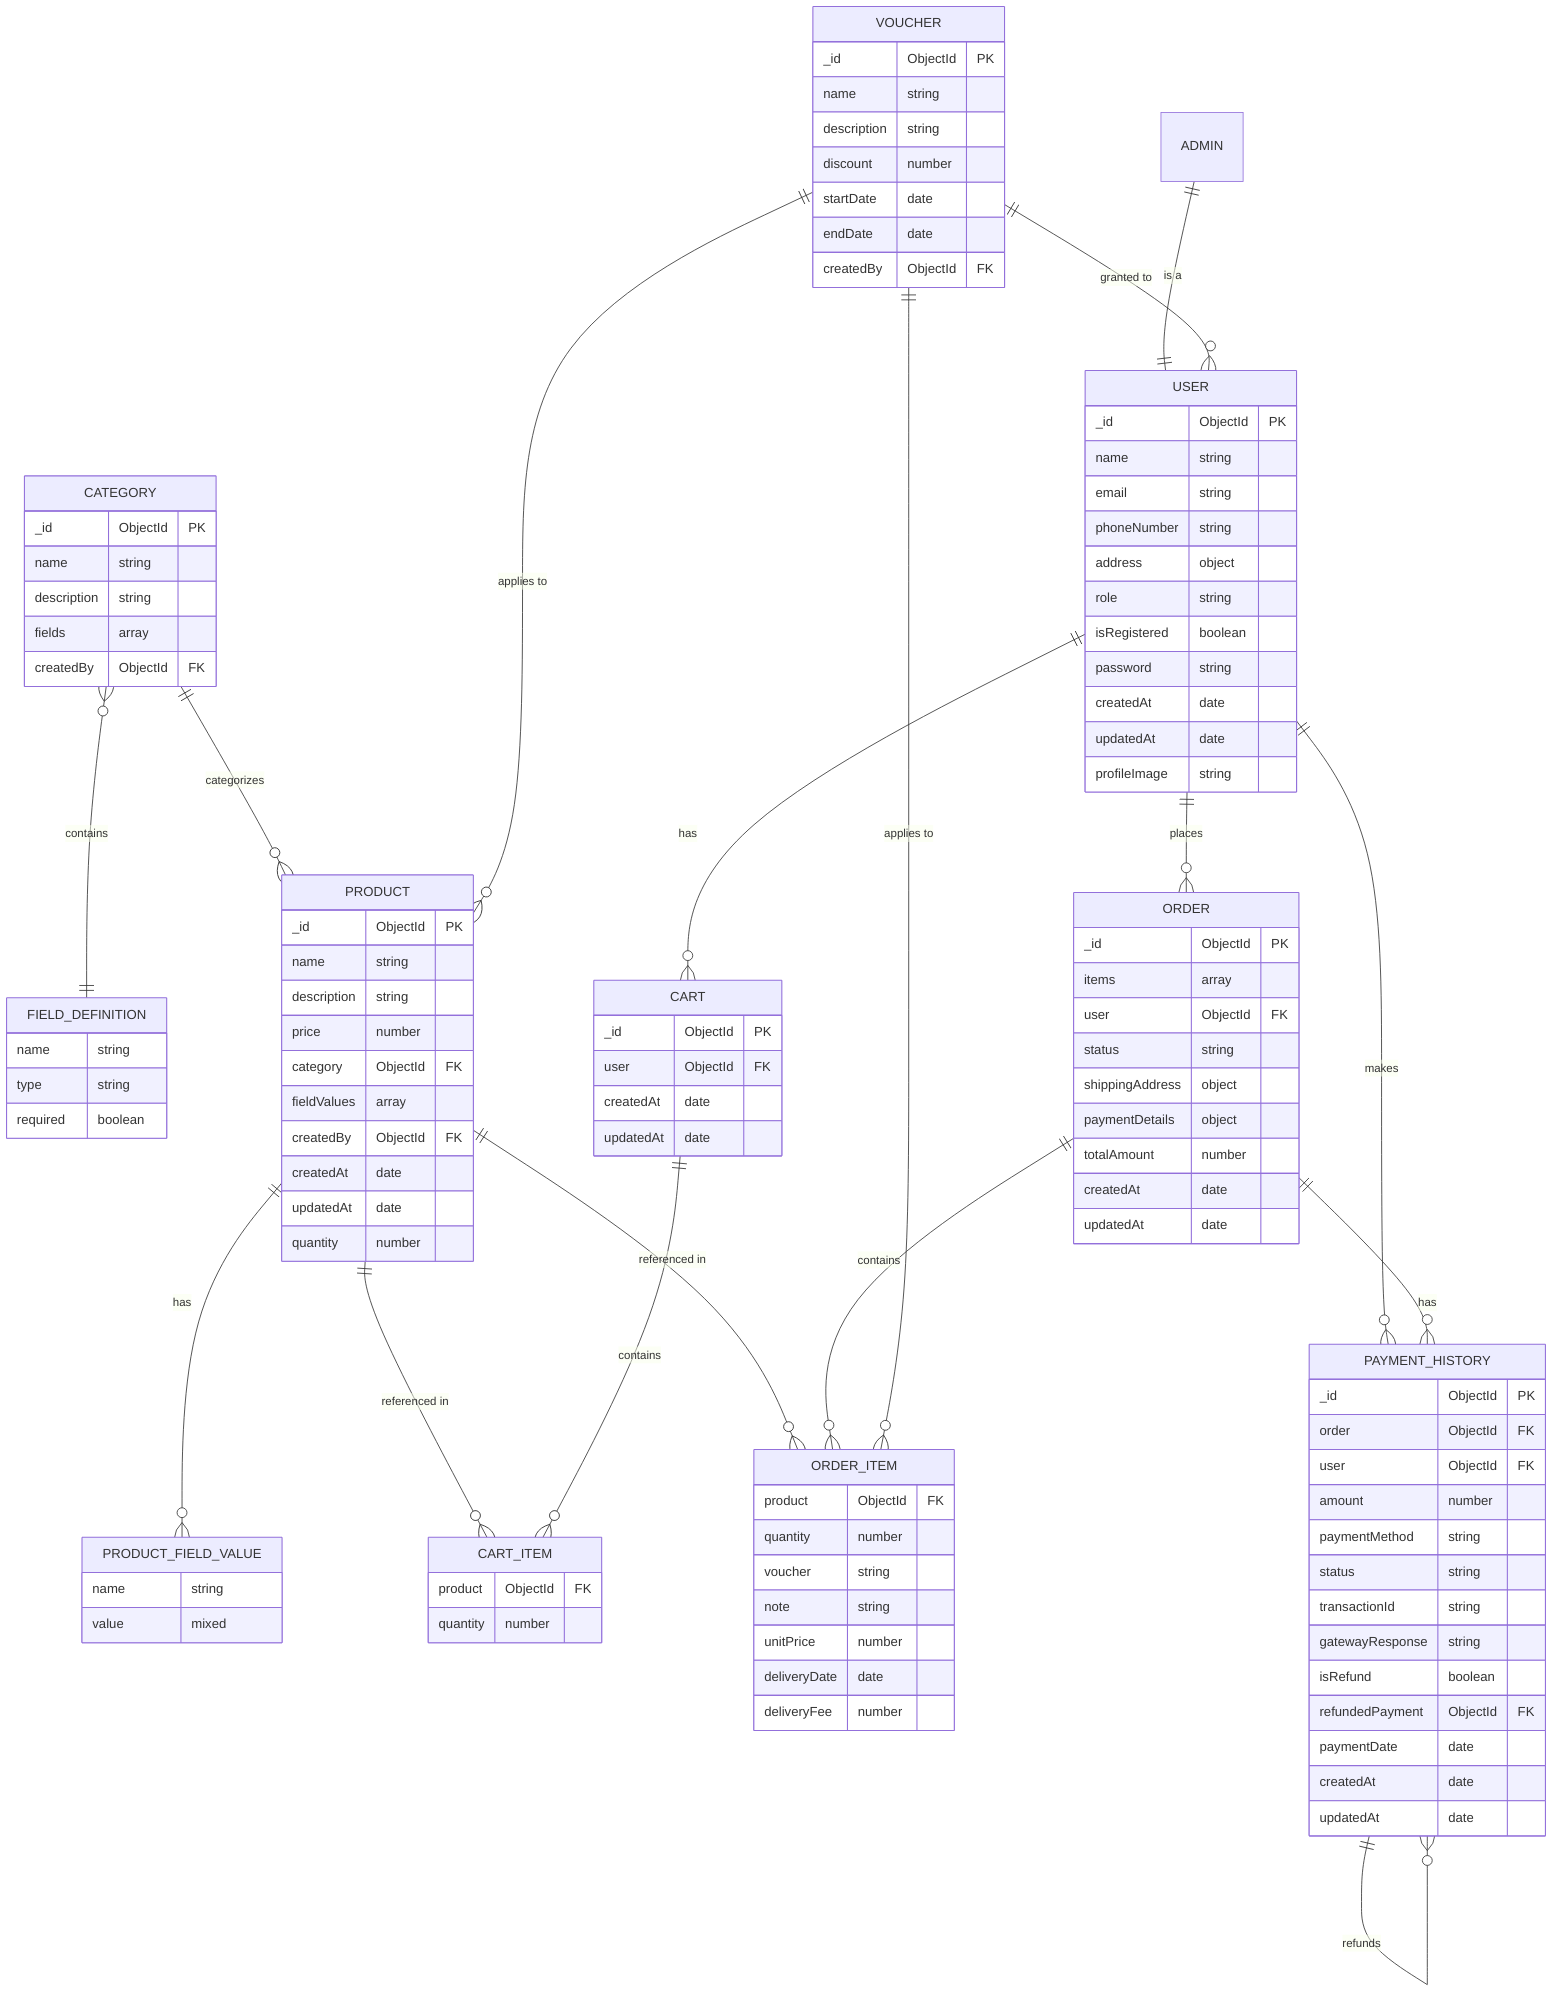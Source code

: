 erDiagram
    USER {
        _id ObjectId PK
        name string
        email string
        phoneNumber string
        address object
        role string
        isRegistered boolean
        password string
        createdAt date
        updatedAt date
        profileImage string
    }

    ADMIN {

    }
    
    CATEGORY {
        _id ObjectId PK
        name string
        description string
        fields array
        createdBy ObjectId FK
    }
    
    FIELD_DEFINITION {
        name string
        type string
        required boolean
    }
    
    PRODUCT {
        _id ObjectId PK
        name string
        description string
        price number
        category ObjectId FK
        fieldValues array
        createdBy ObjectId FK
        createdAt date
        updatedAt date
        quantity number
    }
    
    PRODUCT_FIELD_VALUE {
        name string
        value mixed
    }
    
    CART {
        _id ObjectId PK
        %% items array
        user ObjectId FK
        createdAt date
        updatedAt date
    }
    
    CART_ITEM {
        product ObjectId FK
        quantity number
    }
    
    ORDER {
        _id ObjectId PK
        items array
        user ObjectId FK
        status string
        shippingAddress object
        paymentDetails object
        totalAmount number
        createdAt date
        updatedAt date
    }
    
    ORDER_ITEM {
        product ObjectId FK
        quantity number
        voucher string
        note string
        unitPrice number
        deliveryDate date
        deliveryFee number
    }
    
    %% STORAGE {
    %%     _id ObjectId PK
    %%     items array
    %%     createdAt date
    %%     updatedAt date
    %% }
    
    %% STORAGE_ITEM {
    %%     product ObjectId FK
    %%     quantity number
    %%     createdAt date
    %%     updatedAt date
    %% }

    VOUCHER {
        _id ObjectId PK
        name string
        description string
        discount number
        startDate date
        endDate date
        createdBy ObjectId FK
    }
    
    PAYMENT_HISTORY {
        _id ObjectId PK
        order ObjectId FK
        user ObjectId FK
        amount number
        paymentMethod string
        status string
        transactionId string
        gatewayResponse string
        isRefund boolean
        refundedPayment ObjectId FK
        paymentDate date
        createdAt date
        updatedAt date
    }

    ADMIN ||--|| USER: "is a"
    
    USER ||--o{ ORDER : "places"
    USER ||--o{ CART : "has"
    USER ||--o{ PAYMENT_HISTORY : "makes"
    CATEGORY ||--o{ PRODUCT : "categorizes"
    CATEGORY }o--|| FIELD_DEFINITION : "contains"
    
    PRODUCT ||--o{ PRODUCT_FIELD_VALUE : "has"
    PRODUCT ||--o{ CART_ITEM : "referenced in"
    PRODUCT ||--o{ ORDER_ITEM : "referenced in"
    %% PRODUCT ||--o{ STORAGE_ITEM : "stored as"
    
    CART ||--o{ CART_ITEM : "contains"
    
    ORDER ||--o{ ORDER_ITEM : "contains"
    ORDER ||--o{ PAYMENT_HISTORY : "has"
    
    %% STORAGE ||--o{ STORAGE_ITEM : "contains"
    VOUCHER ||--o{ ORDER_ITEM : "applies to"
    VOUCHER ||--o{ USER : "granted to"
    VOUCHER ||--o{ PRODUCT : "applies to"
    
    PAYMENT_HISTORY ||--o{ PAYMENT_HISTORY : "refunds"